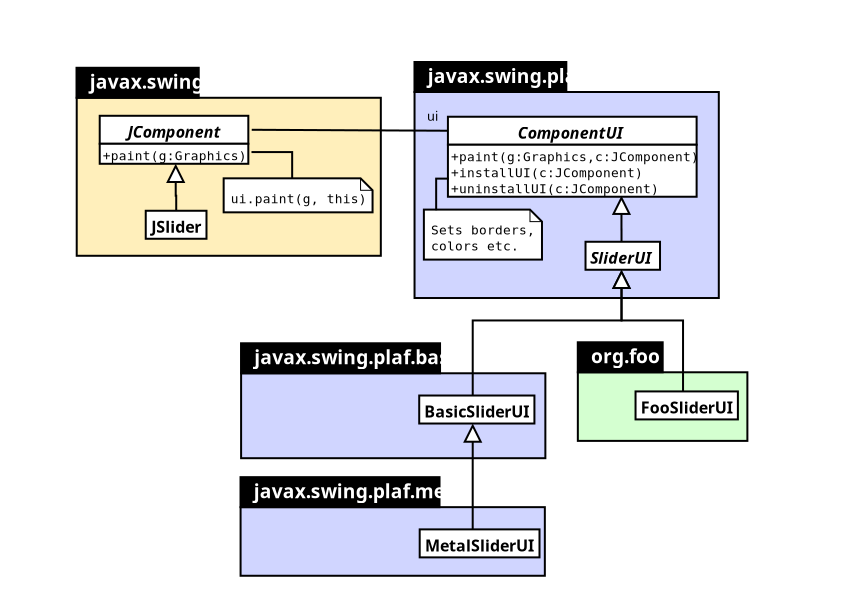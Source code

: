 <?xml version="1.0" encoding="UTF-8"?>
<dia:diagram xmlns:dia="http://www.lysator.liu.se/~alla/dia/"><dia:layer name="Background" visible="true"><dia:object type="Standard - Box" version="0" id="O0"><dia:attribute name="obj_pos"><dia:point val="2.114,0.561"/></dia:attribute><dia:attribute name="obj_bb"><dia:rectangle val="2.064,0.511;44.436,31.166"/></dia:attribute><dia:attribute name="elem_corner"><dia:point val="2.114,0.561"/></dia:attribute><dia:attribute name="elem_width"><dia:real val="42.273"/></dia:attribute><dia:attribute name="elem_height"><dia:real val="30.556"/></dia:attribute><dia:attribute name="border_color"><dia:color val="#ffffff"/></dia:attribute><dia:attribute name="show_background"><dia:boolean val="true"/></dia:attribute></dia:object><dia:object type="Standard - Box" version="0" id="O1"><dia:attribute name="obj_pos"><dia:point val="22.741,5.061"/></dia:attribute><dia:attribute name="obj_bb"><dia:rectangle val="22.691,5.011;38.003,15.411"/></dia:attribute><dia:attribute name="elem_corner"><dia:point val="22.741,5.061"/></dia:attribute><dia:attribute name="elem_width"><dia:real val="15.213"/></dia:attribute><dia:attribute name="elem_height"><dia:real val="10.301"/></dia:attribute><dia:attribute name="inner_color"><dia:color val="#d0d5ff"/></dia:attribute><dia:attribute name="show_background"><dia:boolean val="true"/></dia:attribute></dia:object><dia:object type="Standard - Box" version="0" id="O2"><dia:attribute name="obj_pos"><dia:point val="5.85,5.35"/></dia:attribute><dia:attribute name="obj_bb"><dia:rectangle val="5.8,5.3;21.105,13.3"/></dia:attribute><dia:attribute name="elem_corner"><dia:point val="5.85,5.35"/></dia:attribute><dia:attribute name="elem_width"><dia:real val="15.205"/></dia:attribute><dia:attribute name="elem_height"><dia:real val="7.9"/></dia:attribute><dia:attribute name="inner_color"><dia:color val="#ffefbb"/></dia:attribute><dia:attribute name="show_background"><dia:boolean val="true"/></dia:attribute></dia:object><dia:object type="UML - Class" version="0" id="O3"><dia:attribute name="obj_pos"><dia:point val="7,6.25"/></dia:attribute><dia:attribute name="obj_bb"><dia:rectangle val="6.95,6.2;14.65,8.7"/></dia:attribute><dia:attribute name="elem_corner"><dia:point val="7,6.25"/></dia:attribute><dia:attribute name="elem_width"><dia:real val="7.6"/></dia:attribute><dia:attribute name="elem_height"><dia:real val="2.4"/></dia:attribute><dia:attribute name="name"><dia:string>#JComponent#</dia:string></dia:attribute><dia:attribute name="stereotype"><dia:string>##</dia:string></dia:attribute><dia:attribute name="comment"><dia:string>##</dia:string></dia:attribute><dia:attribute name="abstract"><dia:boolean val="true"/></dia:attribute><dia:attribute name="suppress_attributes"><dia:boolean val="false"/></dia:attribute><dia:attribute name="suppress_operations"><dia:boolean val="false"/></dia:attribute><dia:attribute name="visible_attributes"><dia:boolean val="false"/></dia:attribute><dia:attribute name="visible_operations"><dia:boolean val="true"/></dia:attribute><dia:attribute name="visible_comments"><dia:boolean val="false"/></dia:attribute><dia:attribute name="foreground_color"><dia:color val="#000000"/></dia:attribute><dia:attribute name="background_color"><dia:color val="#ffffff"/></dia:attribute><dia:attribute name="normal_font"><dia:font family="monospace" style="0" name="Courier"/></dia:attribute><dia:attribute name="abstract_font"><dia:font family="monospace" style="88" name="Courier"/></dia:attribute><dia:attribute name="polymorphic_font"><dia:font family="monospace" style="8" name="Courier"/></dia:attribute><dia:attribute name="classname_font"><dia:font family="sans" style="80" name="Courier"/></dia:attribute><dia:attribute name="abstract_classname_font"><dia:font family="sans" style="88" name="Courier"/></dia:attribute><dia:attribute name="comment_font"><dia:font family="sans" style="8" name="Courier"/></dia:attribute><dia:attribute name="font_height"><dia:real val="0.8"/></dia:attribute><dia:attribute name="polymorphic_font_height"><dia:real val="0.8"/></dia:attribute><dia:attribute name="abstract_font_height"><dia:real val="0.8"/></dia:attribute><dia:attribute name="classname_font_height"><dia:real val="1"/></dia:attribute><dia:attribute name="abstract_classname_font_height"><dia:real val="1"/></dia:attribute><dia:attribute name="comment_font_height"><dia:real val="1"/></dia:attribute><dia:attribute name="attributes"/><dia:attribute name="operations"><dia:composite type="umloperation"><dia:attribute name="name"><dia:string>#paint#</dia:string></dia:attribute><dia:attribute name="stereotype"><dia:string>##</dia:string></dia:attribute><dia:attribute name="type"><dia:string>##</dia:string></dia:attribute><dia:attribute name="visibility"><dia:enum val="0"/></dia:attribute><dia:attribute name="comment"><dia:string>##</dia:string></dia:attribute><dia:attribute name="abstract"><dia:boolean val="false"/></dia:attribute><dia:attribute name="inheritance_type"><dia:enum val="2"/></dia:attribute><dia:attribute name="query"><dia:boolean val="false"/></dia:attribute><dia:attribute name="class_scope"><dia:boolean val="false"/></dia:attribute><dia:attribute name="parameters"><dia:composite type="umlparameter"><dia:attribute name="name"><dia:string>#g#</dia:string></dia:attribute><dia:attribute name="type"><dia:string>#Graphics#</dia:string></dia:attribute><dia:attribute name="value"><dia:string>##</dia:string></dia:attribute><dia:attribute name="comment"><dia:string>##</dia:string></dia:attribute><dia:attribute name="kind"><dia:enum val="0"/></dia:attribute></dia:composite></dia:attribute></dia:composite></dia:attribute><dia:attribute name="template"><dia:boolean val="false"/></dia:attribute><dia:attribute name="templates"/></dia:object><dia:object type="UML - Class" version="0" id="O4"><dia:attribute name="obj_pos"><dia:point val="9.301,10.999"/></dia:attribute><dia:attribute name="obj_bb"><dia:rectangle val="9.251,10.95;12.4,12.45"/></dia:attribute><dia:attribute name="elem_corner"><dia:point val="9.301,10.999"/></dia:attribute><dia:attribute name="elem_width"><dia:real val="3.05"/></dia:attribute><dia:attribute name="elem_height"><dia:real val="1.4"/></dia:attribute><dia:attribute name="name"><dia:string>#JSlider#</dia:string></dia:attribute><dia:attribute name="stereotype"><dia:string>##</dia:string></dia:attribute><dia:attribute name="comment"><dia:string>##</dia:string></dia:attribute><dia:attribute name="abstract"><dia:boolean val="false"/></dia:attribute><dia:attribute name="suppress_attributes"><dia:boolean val="false"/></dia:attribute><dia:attribute name="suppress_operations"><dia:boolean val="false"/></dia:attribute><dia:attribute name="visible_attributes"><dia:boolean val="false"/></dia:attribute><dia:attribute name="visible_operations"><dia:boolean val="false"/></dia:attribute><dia:attribute name="visible_comments"><dia:boolean val="false"/></dia:attribute><dia:attribute name="foreground_color"><dia:color val="#000000"/></dia:attribute><dia:attribute name="background_color"><dia:color val="#ffffff"/></dia:attribute><dia:attribute name="normal_font"><dia:font family="monospace" style="0" name="Courier"/></dia:attribute><dia:attribute name="abstract_font"><dia:font family="monospace" style="88" name="Courier"/></dia:attribute><dia:attribute name="polymorphic_font"><dia:font family="monospace" style="8" name="Courier"/></dia:attribute><dia:attribute name="classname_font"><dia:font family="sans" style="80" name="Courier"/></dia:attribute><dia:attribute name="abstract_classname_font"><dia:font family="sans" style="88" name="Courier"/></dia:attribute><dia:attribute name="comment_font"><dia:font family="sans" style="8" name="Courier"/></dia:attribute><dia:attribute name="font_height"><dia:real val="0.8"/></dia:attribute><dia:attribute name="polymorphic_font_height"><dia:real val="0.8"/></dia:attribute><dia:attribute name="abstract_font_height"><dia:real val="0.8"/></dia:attribute><dia:attribute name="classname_font_height"><dia:real val="1"/></dia:attribute><dia:attribute name="abstract_classname_font_height"><dia:real val="1"/></dia:attribute><dia:attribute name="comment_font_height"><dia:real val="1"/></dia:attribute><dia:attribute name="attributes"/><dia:attribute name="operations"/><dia:attribute name="template"><dia:boolean val="false"/></dia:attribute><dia:attribute name="templates"/></dia:object><dia:object type="UML - Generalization" version="0" id="O5"><dia:attribute name="obj_pos"><dia:point val="10.8,8.65"/></dia:attribute><dia:attribute name="obj_bb"><dia:rectangle val="9.95,8.6;11.65,11.05"/></dia:attribute><dia:attribute name="orth_points"><dia:point val="10.8,8.65"/><dia:point val="10.8,10.247"/><dia:point val="10.825,10.247"/><dia:point val="10.825,10.999"/></dia:attribute><dia:attribute name="orth_orient"><dia:enum val="1"/><dia:enum val="0"/><dia:enum val="1"/></dia:attribute><dia:attribute name="name"><dia:string>##</dia:string></dia:attribute><dia:attribute name="stereotype"><dia:string>##</dia:string></dia:attribute><dia:connections><dia:connection handle="0" to="O3" connection="6"/><dia:connection handle="1" to="O4" connection="1"/></dia:connections></dia:object><dia:object type="UML - Class" version="0" id="O6"><dia:attribute name="obj_pos"><dia:point val="24.41,6.298"/></dia:attribute><dia:attribute name="obj_bb"><dia:rectangle val="24.36,6.248;36.61,10.348"/></dia:attribute><dia:attribute name="elem_corner"><dia:point val="24.41,6.298"/></dia:attribute><dia:attribute name="elem_width"><dia:real val="12.15"/></dia:attribute><dia:attribute name="elem_height"><dia:real val="4"/></dia:attribute><dia:attribute name="name"><dia:string>#ComponentUI #</dia:string></dia:attribute><dia:attribute name="stereotype"><dia:string>##</dia:string></dia:attribute><dia:attribute name="comment"><dia:string>##</dia:string></dia:attribute><dia:attribute name="abstract"><dia:boolean val="true"/></dia:attribute><dia:attribute name="suppress_attributes"><dia:boolean val="false"/></dia:attribute><dia:attribute name="suppress_operations"><dia:boolean val="false"/></dia:attribute><dia:attribute name="visible_attributes"><dia:boolean val="false"/></dia:attribute><dia:attribute name="visible_operations"><dia:boolean val="true"/></dia:attribute><dia:attribute name="visible_comments"><dia:boolean val="false"/></dia:attribute><dia:attribute name="foreground_color"><dia:color val="#000000"/></dia:attribute><dia:attribute name="background_color"><dia:color val="#ffffff"/></dia:attribute><dia:attribute name="normal_font"><dia:font family="monospace" style="0" name="Courier"/></dia:attribute><dia:attribute name="abstract_font"><dia:font family="monospace" style="88" name="Courier"/></dia:attribute><dia:attribute name="polymorphic_font"><dia:font family="monospace" style="8" name="Courier"/></dia:attribute><dia:attribute name="classname_font"><dia:font family="sans" style="80" name="Courier"/></dia:attribute><dia:attribute name="abstract_classname_font"><dia:font family="sans" style="88" name="Courier"/></dia:attribute><dia:attribute name="comment_font"><dia:font family="sans" style="8" name="Courier"/></dia:attribute><dia:attribute name="font_height"><dia:real val="0.8"/></dia:attribute><dia:attribute name="polymorphic_font_height"><dia:real val="0.8"/></dia:attribute><dia:attribute name="abstract_font_height"><dia:real val="0.8"/></dia:attribute><dia:attribute name="classname_font_height"><dia:real val="1"/></dia:attribute><dia:attribute name="abstract_classname_font_height"><dia:real val="1"/></dia:attribute><dia:attribute name="comment_font_height"><dia:real val="1"/></dia:attribute><dia:attribute name="attributes"/><dia:attribute name="operations"><dia:composite type="umloperation"><dia:attribute name="name"><dia:string>#paint#</dia:string></dia:attribute><dia:attribute name="stereotype"><dia:string>##</dia:string></dia:attribute><dia:attribute name="type"><dia:string>##</dia:string></dia:attribute><dia:attribute name="visibility"><dia:enum val="0"/></dia:attribute><dia:attribute name="comment"><dia:string>##</dia:string></dia:attribute><dia:attribute name="abstract"><dia:boolean val="false"/></dia:attribute><dia:attribute name="inheritance_type"><dia:enum val="2"/></dia:attribute><dia:attribute name="query"><dia:boolean val="false"/></dia:attribute><dia:attribute name="class_scope"><dia:boolean val="false"/></dia:attribute><dia:attribute name="parameters"><dia:composite type="umlparameter"><dia:attribute name="name"><dia:string>#g#</dia:string></dia:attribute><dia:attribute name="type"><dia:string>#Graphics#</dia:string></dia:attribute><dia:attribute name="value"><dia:string>##</dia:string></dia:attribute><dia:attribute name="comment"><dia:string>##</dia:string></dia:attribute><dia:attribute name="kind"><dia:enum val="0"/></dia:attribute></dia:composite><dia:composite type="umlparameter"><dia:attribute name="name"><dia:string>#c#</dia:string></dia:attribute><dia:attribute name="type"><dia:string>#JComponent#</dia:string></dia:attribute><dia:attribute name="value"><dia:string>##</dia:string></dia:attribute><dia:attribute name="comment"><dia:string>##</dia:string></dia:attribute><dia:attribute name="kind"><dia:enum val="0"/></dia:attribute></dia:composite></dia:attribute></dia:composite><dia:composite type="umloperation"><dia:attribute name="name"><dia:string>#installUI#</dia:string></dia:attribute><dia:attribute name="stereotype"><dia:string>##</dia:string></dia:attribute><dia:attribute name="type"><dia:string>##</dia:string></dia:attribute><dia:attribute name="visibility"><dia:enum val="0"/></dia:attribute><dia:attribute name="comment"><dia:string>##</dia:string></dia:attribute><dia:attribute name="abstract"><dia:boolean val="false"/></dia:attribute><dia:attribute name="inheritance_type"><dia:enum val="2"/></dia:attribute><dia:attribute name="query"><dia:boolean val="false"/></dia:attribute><dia:attribute name="class_scope"><dia:boolean val="false"/></dia:attribute><dia:attribute name="parameters"><dia:composite type="umlparameter"><dia:attribute name="name"><dia:string>#c#</dia:string></dia:attribute><dia:attribute name="type"><dia:string>#JComponent#</dia:string></dia:attribute><dia:attribute name="value"><dia:string>##</dia:string></dia:attribute><dia:attribute name="comment"><dia:string>##</dia:string></dia:attribute><dia:attribute name="kind"><dia:enum val="0"/></dia:attribute></dia:composite></dia:attribute></dia:composite><dia:composite type="umloperation"><dia:attribute name="name"><dia:string>#uninstallUI#</dia:string></dia:attribute><dia:attribute name="stereotype"><dia:string>##</dia:string></dia:attribute><dia:attribute name="type"><dia:string>##</dia:string></dia:attribute><dia:attribute name="visibility"><dia:enum val="0"/></dia:attribute><dia:attribute name="comment"><dia:string>##</dia:string></dia:attribute><dia:attribute name="abstract"><dia:boolean val="false"/></dia:attribute><dia:attribute name="inheritance_type"><dia:enum val="2"/></dia:attribute><dia:attribute name="query"><dia:boolean val="false"/></dia:attribute><dia:attribute name="class_scope"><dia:boolean val="false"/></dia:attribute><dia:attribute name="parameters"><dia:composite type="umlparameter"><dia:attribute name="name"><dia:string>#c#</dia:string></dia:attribute><dia:attribute name="type"><dia:string>#JComponent#</dia:string></dia:attribute><dia:attribute name="value"><dia:string>##</dia:string></dia:attribute><dia:attribute name="comment"><dia:string>##</dia:string></dia:attribute><dia:attribute name="kind"><dia:enum val="0"/></dia:attribute></dia:composite></dia:attribute></dia:composite></dia:attribute><dia:attribute name="template"><dia:boolean val="false"/></dia:attribute><dia:attribute name="templates"/></dia:object><dia:object type="Standard - Line" version="0" id="O7"><dia:attribute name="obj_pos"><dia:point val="14.6,6.95"/></dia:attribute><dia:attribute name="obj_bb"><dia:rectangle val="14.55,6.9;24.46,7.048"/></dia:attribute><dia:attribute name="conn_endpoints"><dia:point val="14.6,6.95"/><dia:point val="24.41,6.998"/></dia:attribute><dia:attribute name="numcp"><dia:int val="1"/></dia:attribute><dia:connections><dia:connection handle="0" to="O3" connection="4"/><dia:connection handle="1" to="O6" connection="3"/></dia:connections></dia:object><dia:object type="Standard - Text" version="0" id="O8"><dia:attribute name="obj_pos"><dia:point val="23.359,6.5"/></dia:attribute><dia:attribute name="obj_bb"><dia:rectangle val="23.359,5.85;23.859,6.85"/></dia:attribute><dia:attribute name="text"><dia:composite type="text"><dia:attribute name="string"><dia:string>#ui#</dia:string></dia:attribute><dia:attribute name="font"><dia:font family="sans" style="0" name="Courier"/></dia:attribute><dia:attribute name="height"><dia:real val="0.8"/></dia:attribute><dia:attribute name="pos"><dia:point val="23.359,6.5"/></dia:attribute><dia:attribute name="color"><dia:color val="#000000"/></dia:attribute><dia:attribute name="alignment"><dia:enum val="0"/></dia:attribute></dia:composite></dia:attribute></dia:object><dia:object type="UML - Note" version="0" id="O9"><dia:attribute name="obj_pos"><dia:point val="13.197,9.376"/></dia:attribute><dia:attribute name="obj_bb"><dia:rectangle val="13.147,9.326;20.097,11.126"/></dia:attribute><dia:attribute name="elem_corner"><dia:point val="13.197,9.376"/></dia:attribute><dia:attribute name="elem_width"><dia:real val="6.85"/></dia:attribute><dia:attribute name="elem_height"><dia:real val="1.7"/></dia:attribute><dia:attribute name="text"><dia:composite type="text"><dia:attribute name="string"><dia:string>#ui.paint(g, this)#</dia:string></dia:attribute><dia:attribute name="font"><dia:font family="monospace" style="0" name="Courier"/></dia:attribute><dia:attribute name="height"><dia:real val="0.8"/></dia:attribute><dia:attribute name="pos"><dia:point val="13.547,10.676"/></dia:attribute><dia:attribute name="color"><dia:color val="#000000"/></dia:attribute><dia:attribute name="alignment"><dia:enum val="0"/></dia:attribute></dia:composite></dia:attribute></dia:object><dia:object type="Standard - Box" version="0" id="O10"><dia:attribute name="obj_pos"><dia:point val="5.84,3.85"/></dia:attribute><dia:attribute name="obj_bb"><dia:rectangle val="5.79,3.8;12,5.4"/></dia:attribute><dia:attribute name="elem_corner"><dia:point val="5.84,3.85"/></dia:attribute><dia:attribute name="elem_width"><dia:real val="6.11"/></dia:attribute><dia:attribute name="elem_height"><dia:real val="1.5"/></dia:attribute><dia:attribute name="inner_color"><dia:color val="#000000"/></dia:attribute><dia:attribute name="show_background"><dia:boolean val="true"/></dia:attribute></dia:object><dia:object type="Standard - Text" version="0" id="O11"><dia:attribute name="obj_pos"><dia:point val="6.5,4.9"/></dia:attribute><dia:attribute name="obj_bb"><dia:rectangle val="6.5,3.92;11.58,5.46"/></dia:attribute><dia:attribute name="text"><dia:composite type="text"><dia:attribute name="string"><dia:string>#javax.swing#</dia:string></dia:attribute><dia:attribute name="font"><dia:font family="sans" style="80" name="Courier"/></dia:attribute><dia:attribute name="height"><dia:real val="1.2"/></dia:attribute><dia:attribute name="pos"><dia:point val="6.5,4.9"/></dia:attribute><dia:attribute name="color"><dia:color val="#ffffff"/></dia:attribute><dia:attribute name="alignment"><dia:enum val="0"/></dia:attribute></dia:composite></dia:attribute></dia:object><dia:object type="UML - Class" version="0" id="O12"><dia:attribute name="obj_pos"><dia:point val="31.29,12.549"/></dia:attribute><dia:attribute name="obj_bb"><dia:rectangle val="31.24,12.499;34.94,13.999"/></dia:attribute><dia:attribute name="elem_corner"><dia:point val="31.29,12.549"/></dia:attribute><dia:attribute name="elem_width"><dia:real val="3.6"/></dia:attribute><dia:attribute name="elem_height"><dia:real val="1.4"/></dia:attribute><dia:attribute name="name"><dia:string>#SliderUI #</dia:string></dia:attribute><dia:attribute name="stereotype"><dia:string>##</dia:string></dia:attribute><dia:attribute name="comment"><dia:string>##</dia:string></dia:attribute><dia:attribute name="abstract"><dia:boolean val="true"/></dia:attribute><dia:attribute name="suppress_attributes"><dia:boolean val="false"/></dia:attribute><dia:attribute name="suppress_operations"><dia:boolean val="false"/></dia:attribute><dia:attribute name="visible_attributes"><dia:boolean val="false"/></dia:attribute><dia:attribute name="visible_operations"><dia:boolean val="false"/></dia:attribute><dia:attribute name="visible_comments"><dia:boolean val="false"/></dia:attribute><dia:attribute name="foreground_color"><dia:color val="#000000"/></dia:attribute><dia:attribute name="background_color"><dia:color val="#ffffff"/></dia:attribute><dia:attribute name="normal_font"><dia:font family="monospace" style="0" name="Courier"/></dia:attribute><dia:attribute name="abstract_font"><dia:font family="monospace" style="88" name="Courier"/></dia:attribute><dia:attribute name="polymorphic_font"><dia:font family="monospace" style="8" name="Courier"/></dia:attribute><dia:attribute name="classname_font"><dia:font family="sans" style="80" name="Courier"/></dia:attribute><dia:attribute name="abstract_classname_font"><dia:font family="sans" style="88" name="Courier"/></dia:attribute><dia:attribute name="comment_font"><dia:font family="sans" style="8" name="Courier"/></dia:attribute><dia:attribute name="font_height"><dia:real val="0.8"/></dia:attribute><dia:attribute name="polymorphic_font_height"><dia:real val="0.8"/></dia:attribute><dia:attribute name="abstract_font_height"><dia:real val="0.8"/></dia:attribute><dia:attribute name="classname_font_height"><dia:real val="1"/></dia:attribute><dia:attribute name="abstract_classname_font_height"><dia:real val="1"/></dia:attribute><dia:attribute name="comment_font_height"><dia:real val="1"/></dia:attribute><dia:attribute name="attributes"/><dia:attribute name="operations"/><dia:attribute name="template"><dia:boolean val="false"/></dia:attribute><dia:attribute name="templates"/></dia:object><dia:object type="UML - Generalization" version="0" id="O13"><dia:attribute name="obj_pos"><dia:point val="33.087,10.247"/></dia:attribute><dia:attribute name="obj_bb"><dia:rectangle val="32.237,10.197;33.937,12.682"/></dia:attribute><dia:attribute name="orth_points"><dia:point val="33.087,10.247"/><dia:point val="33.087,11.932"/><dia:point val="33.09,11.932"/><dia:point val="33.09,12.549"/></dia:attribute><dia:attribute name="orth_orient"><dia:enum val="1"/><dia:enum val="0"/><dia:enum val="1"/></dia:attribute><dia:attribute name="name"><dia:string>##</dia:string></dia:attribute><dia:attribute name="stereotype"><dia:string>##</dia:string></dia:attribute><dia:connections><dia:connection handle="1" to="O12" connection="1"/></dia:connections></dia:object><dia:object type="Standard - Box" version="0" id="O14"><dia:attribute name="obj_pos"><dia:point val="22.738,3.561"/></dia:attribute><dia:attribute name="obj_bb"><dia:rectangle val="22.688,3.511;30.38,5.111"/></dia:attribute><dia:attribute name="elem_corner"><dia:point val="22.738,3.561"/></dia:attribute><dia:attribute name="elem_width"><dia:real val="7.592"/></dia:attribute><dia:attribute name="elem_height"><dia:real val="1.5"/></dia:attribute><dia:attribute name="inner_color"><dia:color val="#000000"/></dia:attribute><dia:attribute name="show_background"><dia:boolean val="true"/></dia:attribute></dia:object><dia:object type="Standard - Text" version="0" id="O15"><dia:attribute name="obj_pos"><dia:point val="23.398,4.611"/></dia:attribute><dia:attribute name="obj_bb"><dia:rectangle val="23.398,3.631;30.328,5.171"/></dia:attribute><dia:attribute name="text"><dia:composite type="text"><dia:attribute name="string"><dia:string>#javax.swing.plaf#</dia:string></dia:attribute><dia:attribute name="font"><dia:font family="sans" style="80" name="Courier"/></dia:attribute><dia:attribute name="height"><dia:real val="1.2"/></dia:attribute><dia:attribute name="pos"><dia:point val="23.398,4.611"/></dia:attribute><dia:attribute name="color"><dia:color val="#ffffff"/></dia:attribute><dia:attribute name="alignment"><dia:enum val="0"/></dia:attribute></dia:composite></dia:attribute></dia:object><dia:object type="Standard - Box" version="0" id="O16"><dia:attribute name="obj_pos"><dia:point val="14.069,19.125"/></dia:attribute><dia:attribute name="obj_bb"><dia:rectangle val="14.019,19.076;29.332,23.421"/></dia:attribute><dia:attribute name="elem_corner"><dia:point val="14.069,19.125"/></dia:attribute><dia:attribute name="elem_width"><dia:real val="15.213"/></dia:attribute><dia:attribute name="elem_height"><dia:real val="4.246"/></dia:attribute><dia:attribute name="inner_color"><dia:color val="#d0d5ff"/></dia:attribute><dia:attribute name="show_background"><dia:boolean val="true"/></dia:attribute></dia:object><dia:object type="UML - Class" version="0" id="O17"><dia:attribute name="obj_pos"><dia:point val="22.975,20.237"/></dia:attribute><dia:attribute name="obj_bb"><dia:rectangle val="22.925,20.187;28.375,21.687"/></dia:attribute><dia:attribute name="elem_corner"><dia:point val="22.975,20.237"/></dia:attribute><dia:attribute name="elem_width"><dia:real val="5.35"/></dia:attribute><dia:attribute name="elem_height"><dia:real val="1.4"/></dia:attribute><dia:attribute name="name"><dia:string>#BasicSliderUI#</dia:string></dia:attribute><dia:attribute name="stereotype"><dia:string>##</dia:string></dia:attribute><dia:attribute name="comment"><dia:string>##</dia:string></dia:attribute><dia:attribute name="abstract"><dia:boolean val="false"/></dia:attribute><dia:attribute name="suppress_attributes"><dia:boolean val="false"/></dia:attribute><dia:attribute name="suppress_operations"><dia:boolean val="false"/></dia:attribute><dia:attribute name="visible_attributes"><dia:boolean val="false"/></dia:attribute><dia:attribute name="visible_operations"><dia:boolean val="false"/></dia:attribute><dia:attribute name="visible_comments"><dia:boolean val="false"/></dia:attribute><dia:attribute name="foreground_color"><dia:color val="#000000"/></dia:attribute><dia:attribute name="background_color"><dia:color val="#ffffff"/></dia:attribute><dia:attribute name="normal_font"><dia:font family="monospace" style="0" name="Courier"/></dia:attribute><dia:attribute name="abstract_font"><dia:font family="monospace" style="88" name="Courier"/></dia:attribute><dia:attribute name="polymorphic_font"><dia:font family="monospace" style="8" name="Courier"/></dia:attribute><dia:attribute name="classname_font"><dia:font family="sans" style="80" name="Courier"/></dia:attribute><dia:attribute name="abstract_classname_font"><dia:font family="sans" style="88" name="Courier"/></dia:attribute><dia:attribute name="comment_font"><dia:font family="sans" style="8" name="Courier"/></dia:attribute><dia:attribute name="font_height"><dia:real val="0.8"/></dia:attribute><dia:attribute name="polymorphic_font_height"><dia:real val="0.8"/></dia:attribute><dia:attribute name="abstract_font_height"><dia:real val="0.8"/></dia:attribute><dia:attribute name="classname_font_height"><dia:real val="1"/></dia:attribute><dia:attribute name="abstract_classname_font_height"><dia:real val="1"/></dia:attribute><dia:attribute name="comment_font_height"><dia:real val="1"/></dia:attribute><dia:attribute name="attributes"/><dia:attribute name="operations"/><dia:attribute name="template"><dia:boolean val="false"/></dia:attribute><dia:attribute name="templates"/></dia:object><dia:object type="UML - Generalization" version="0" id="O18"><dia:attribute name="obj_pos"><dia:point val="33.09,13.949"/></dia:attribute><dia:attribute name="obj_bb"><dia:rectangle val="25.6,13.899;33.94,20.287"/></dia:attribute><dia:attribute name="orth_points"><dia:point val="33.09,13.949"/><dia:point val="33.09,16.484"/><dia:point val="25.65,16.484"/><dia:point val="25.65,20.237"/></dia:attribute><dia:attribute name="orth_orient"><dia:enum val="1"/><dia:enum val="0"/><dia:enum val="1"/></dia:attribute><dia:attribute name="name"><dia:string>##</dia:string></dia:attribute><dia:attribute name="stereotype"><dia:string>##</dia:string></dia:attribute><dia:connections><dia:connection handle="0" to="O12" connection="6"/><dia:connection handle="1" to="O17" connection="1"/></dia:connections></dia:object><dia:object type="Standard - Box" version="0" id="O19"><dia:attribute name="obj_pos"><dia:point val="14.066,17.625"/></dia:attribute><dia:attribute name="obj_bb"><dia:rectangle val="14.016,17.576;24.066,19.175"/></dia:attribute><dia:attribute name="elem_corner"><dia:point val="14.066,17.625"/></dia:attribute><dia:attribute name="elem_width"><dia:real val="9.95"/></dia:attribute><dia:attribute name="elem_height"><dia:real val="1.5"/></dia:attribute><dia:attribute name="inner_color"><dia:color val="#000000"/></dia:attribute><dia:attribute name="show_background"><dia:boolean val="true"/></dia:attribute></dia:object><dia:object type="Standard - Text" version="0" id="O20"><dia:attribute name="obj_pos"><dia:point val="14.726,18.675"/></dia:attribute><dia:attribute name="obj_bb"><dia:rectangle val="14.726,17.695;24.206,19.235"/></dia:attribute><dia:attribute name="text"><dia:composite type="text"><dia:attribute name="string"><dia:string>#javax.swing.plaf.basic#</dia:string></dia:attribute><dia:attribute name="font"><dia:font family="sans" style="80" name="Courier"/></dia:attribute><dia:attribute name="height"><dia:real val="1.2"/></dia:attribute><dia:attribute name="pos"><dia:point val="14.726,18.675"/></dia:attribute><dia:attribute name="color"><dia:color val="#ffffff"/></dia:attribute><dia:attribute name="alignment"><dia:enum val="0"/></dia:attribute></dia:composite></dia:attribute></dia:object><dia:object type="Standard - Box" version="0" id="O21"><dia:attribute name="obj_pos"><dia:point val="30.906,19.075"/></dia:attribute><dia:attribute name="obj_bb"><dia:rectangle val="30.856,19.024;39.433,22.554"/></dia:attribute><dia:attribute name="elem_corner"><dia:point val="30.906,19.075"/></dia:attribute><dia:attribute name="elem_width"><dia:real val="8.477"/></dia:attribute><dia:attribute name="elem_height"><dia:real val="3.43"/></dia:attribute><dia:attribute name="inner_color"><dia:color val="#d4ffd0"/></dia:attribute><dia:attribute name="show_background"><dia:boolean val="true"/></dia:attribute></dia:object><dia:object type="UML - Class" version="0" id="O22"><dia:attribute name="obj_pos"><dia:point val="33.791,20.032"/></dia:attribute><dia:attribute name="obj_bb"><dia:rectangle val="33.741,19.983;38.591,21.483"/></dia:attribute><dia:attribute name="elem_corner"><dia:point val="33.791,20.032"/></dia:attribute><dia:attribute name="elem_width"><dia:real val="4.75"/></dia:attribute><dia:attribute name="elem_height"><dia:real val="1.4"/></dia:attribute><dia:attribute name="name"><dia:string>#FooSliderUI#</dia:string></dia:attribute><dia:attribute name="stereotype"><dia:string>##</dia:string></dia:attribute><dia:attribute name="comment"><dia:string>##</dia:string></dia:attribute><dia:attribute name="abstract"><dia:boolean val="false"/></dia:attribute><dia:attribute name="suppress_attributes"><dia:boolean val="false"/></dia:attribute><dia:attribute name="suppress_operations"><dia:boolean val="false"/></dia:attribute><dia:attribute name="visible_attributes"><dia:boolean val="false"/></dia:attribute><dia:attribute name="visible_operations"><dia:boolean val="false"/></dia:attribute><dia:attribute name="visible_comments"><dia:boolean val="false"/></dia:attribute><dia:attribute name="foreground_color"><dia:color val="#000000"/></dia:attribute><dia:attribute name="background_color"><dia:color val="#ffffff"/></dia:attribute><dia:attribute name="normal_font"><dia:font family="monospace" style="0" name="Courier"/></dia:attribute><dia:attribute name="abstract_font"><dia:font family="monospace" style="88" name="Courier"/></dia:attribute><dia:attribute name="polymorphic_font"><dia:font family="monospace" style="8" name="Courier"/></dia:attribute><dia:attribute name="classname_font"><dia:font family="sans" style="80" name="Courier"/></dia:attribute><dia:attribute name="abstract_classname_font"><dia:font family="sans" style="88" name="Courier"/></dia:attribute><dia:attribute name="comment_font"><dia:font family="sans" style="8" name="Courier"/></dia:attribute><dia:attribute name="font_height"><dia:real val="0.8"/></dia:attribute><dia:attribute name="polymorphic_font_height"><dia:real val="0.8"/></dia:attribute><dia:attribute name="abstract_font_height"><dia:real val="0.8"/></dia:attribute><dia:attribute name="classname_font_height"><dia:real val="1"/></dia:attribute><dia:attribute name="abstract_classname_font_height"><dia:real val="1"/></dia:attribute><dia:attribute name="comment_font_height"><dia:real val="1"/></dia:attribute><dia:attribute name="attributes"/><dia:attribute name="operations"/><dia:attribute name="template"><dia:boolean val="false"/></dia:attribute><dia:attribute name="templates"/></dia:object><dia:object type="Standard - Box" version="0" id="O23"><dia:attribute name="obj_pos"><dia:point val="30.903,17.575"/></dia:attribute><dia:attribute name="obj_bb"><dia:rectangle val="30.853,17.524;35.198,19.125"/></dia:attribute><dia:attribute name="elem_corner"><dia:point val="30.903,17.575"/></dia:attribute><dia:attribute name="elem_width"><dia:real val="4.245"/></dia:attribute><dia:attribute name="elem_height"><dia:real val="1.5"/></dia:attribute><dia:attribute name="inner_color"><dia:color val="#000000"/></dia:attribute><dia:attribute name="show_background"><dia:boolean val="true"/></dia:attribute></dia:object><dia:object type="Standard - Text" version="0" id="O24"><dia:attribute name="obj_pos"><dia:point val="31.563,18.625"/></dia:attribute><dia:attribute name="obj_bb"><dia:rectangle val="31.533,17.645;34.663,19.184"/></dia:attribute><dia:attribute name="text"><dia:composite type="text"><dia:attribute name="string"><dia:string>#org.foo#</dia:string></dia:attribute><dia:attribute name="font"><dia:font family="sans" style="80" name="Courier"/></dia:attribute><dia:attribute name="height"><dia:real val="1.2"/></dia:attribute><dia:attribute name="pos"><dia:point val="31.563,18.625"/></dia:attribute><dia:attribute name="color"><dia:color val="#ffffff"/></dia:attribute><dia:attribute name="alignment"><dia:enum val="0"/></dia:attribute></dia:composite></dia:attribute></dia:object><dia:object type="UML - Generalization" version="0" id="O25"><dia:attribute name="obj_pos"><dia:point val="33.09,13.949"/></dia:attribute><dia:attribute name="obj_bb"><dia:rectangle val="32.24,13.899;36.216,20.082"/></dia:attribute><dia:attribute name="orth_points"><dia:point val="33.09,13.949"/><dia:point val="33.09,16.484"/><dia:point val="36.166,16.484"/><dia:point val="36.166,20.032"/></dia:attribute><dia:attribute name="orth_orient"><dia:enum val="1"/><dia:enum val="0"/><dia:enum val="1"/></dia:attribute><dia:attribute name="name"><dia:string>##</dia:string></dia:attribute><dia:attribute name="stereotype"><dia:string>##</dia:string></dia:attribute><dia:connections><dia:connection handle="0" to="O12" connection="6"/><dia:connection handle="1" to="O22" connection="1"/></dia:connections></dia:object><dia:object type="UML - Note" version="0" id="O26"><dia:attribute name="obj_pos"><dia:point val="23.208,10.942"/></dia:attribute><dia:attribute name="obj_bb"><dia:rectangle val="23.158,10.892;28.708,13.492"/></dia:attribute><dia:attribute name="elem_corner"><dia:point val="23.208,10.942"/></dia:attribute><dia:attribute name="elem_width"><dia:real val="5.45"/></dia:attribute><dia:attribute name="elem_height"><dia:real val="2.5"/></dia:attribute><dia:attribute name="text"><dia:composite type="text"><dia:attribute name="string"><dia:string>#Sets borders,
colors etc.#</dia:string></dia:attribute><dia:attribute name="font"><dia:font family="monospace" style="0" name="Courier"/></dia:attribute><dia:attribute name="height"><dia:real val="0.8"/></dia:attribute><dia:attribute name="pos"><dia:point val="23.558,12.242"/></dia:attribute><dia:attribute name="color"><dia:color val="#000000"/></dia:attribute><dia:attribute name="alignment"><dia:enum val="0"/></dia:attribute></dia:composite></dia:attribute></dia:object><dia:object type="Standard - ZigZagLine" version="0" id="O27"><dia:attribute name="obj_pos"><dia:point val="23.822,10.973"/></dia:attribute><dia:attribute name="obj_bb"><dia:rectangle val="23.772,9.342;24.46,11.024"/></dia:attribute><dia:attribute name="orth_points"><dia:point val="23.822,10.973"/><dia:point val="23.822,9.392"/><dia:point val="24.41,9.392"/><dia:point val="24.41,9.398"/></dia:attribute><dia:attribute name="orth_orient"><dia:enum val="1"/><dia:enum val="0"/><dia:enum val="1"/></dia:attribute><dia:connections><dia:connection handle="1" to="O6" connection="10"/></dia:connections></dia:object><dia:object type="Standard - Box" version="0" id="O28"><dia:attribute name="obj_pos"><dia:point val="14.043,25.819"/></dia:attribute><dia:attribute name="obj_bb"><dia:rectangle val="13.993,25.769;29.305,29.299"/></dia:attribute><dia:attribute name="elem_corner"><dia:point val="14.043,25.819"/></dia:attribute><dia:attribute name="elem_width"><dia:real val="15.213"/></dia:attribute><dia:attribute name="elem_height"><dia:real val="3.43"/></dia:attribute><dia:attribute name="inner_color"><dia:color val="#d0d5ff"/></dia:attribute><dia:attribute name="show_background"><dia:boolean val="true"/></dia:attribute></dia:object><dia:object type="UML - Class" version="0" id="O29"><dia:attribute name="obj_pos"><dia:point val="22.999,26.93"/></dia:attribute><dia:attribute name="obj_bb"><dia:rectangle val="22.949,26.881;28.349,28.381"/></dia:attribute><dia:attribute name="elem_corner"><dia:point val="22.999,26.93"/></dia:attribute><dia:attribute name="elem_width"><dia:real val="5.3"/></dia:attribute><dia:attribute name="elem_height"><dia:real val="1.4"/></dia:attribute><dia:attribute name="name"><dia:string>#MetalSliderUI#</dia:string></dia:attribute><dia:attribute name="stereotype"><dia:string>##</dia:string></dia:attribute><dia:attribute name="comment"><dia:string>##</dia:string></dia:attribute><dia:attribute name="abstract"><dia:boolean val="false"/></dia:attribute><dia:attribute name="suppress_attributes"><dia:boolean val="false"/></dia:attribute><dia:attribute name="suppress_operations"><dia:boolean val="false"/></dia:attribute><dia:attribute name="visible_attributes"><dia:boolean val="false"/></dia:attribute><dia:attribute name="visible_operations"><dia:boolean val="false"/></dia:attribute><dia:attribute name="visible_comments"><dia:boolean val="false"/></dia:attribute><dia:attribute name="foreground_color"><dia:color val="#000000"/></dia:attribute><dia:attribute name="background_color"><dia:color val="#ffffff"/></dia:attribute><dia:attribute name="normal_font"><dia:font family="monospace" style="0" name="Courier"/></dia:attribute><dia:attribute name="abstract_font"><dia:font family="monospace" style="88" name="Courier"/></dia:attribute><dia:attribute name="polymorphic_font"><dia:font family="monospace" style="8" name="Courier"/></dia:attribute><dia:attribute name="classname_font"><dia:font family="sans" style="80" name="Courier"/></dia:attribute><dia:attribute name="abstract_classname_font"><dia:font family="sans" style="88" name="Courier"/></dia:attribute><dia:attribute name="comment_font"><dia:font family="sans" style="8" name="Courier"/></dia:attribute><dia:attribute name="font_height"><dia:real val="0.8"/></dia:attribute><dia:attribute name="polymorphic_font_height"><dia:real val="0.8"/></dia:attribute><dia:attribute name="abstract_font_height"><dia:real val="0.8"/></dia:attribute><dia:attribute name="classname_font_height"><dia:real val="1"/></dia:attribute><dia:attribute name="abstract_classname_font_height"><dia:real val="1"/></dia:attribute><dia:attribute name="comment_font_height"><dia:real val="1"/></dia:attribute><dia:attribute name="attributes"/><dia:attribute name="operations"/><dia:attribute name="template"><dia:boolean val="false"/></dia:attribute><dia:attribute name="templates"/></dia:object><dia:object type="Standard - Box" version="0" id="O30"><dia:attribute name="obj_pos"><dia:point val="14.04,24.319"/></dia:attribute><dia:attribute name="obj_bb"><dia:rectangle val="13.99,24.269;24.04,25.869"/></dia:attribute><dia:attribute name="elem_corner"><dia:point val="14.04,24.319"/></dia:attribute><dia:attribute name="elem_width"><dia:real val="9.95"/></dia:attribute><dia:attribute name="elem_height"><dia:real val="1.5"/></dia:attribute><dia:attribute name="inner_color"><dia:color val="#000000"/></dia:attribute><dia:attribute name="show_background"><dia:boolean val="true"/></dia:attribute></dia:object><dia:object type="Standard - Text" version="0" id="O31"><dia:attribute name="obj_pos"><dia:point val="14.7,25.369"/></dia:attribute><dia:attribute name="obj_bb"><dia:rectangle val="14.7,24.389;24.23,25.929"/></dia:attribute><dia:attribute name="text"><dia:composite type="text"><dia:attribute name="string"><dia:string>#javax.swing.plaf.metal#</dia:string></dia:attribute><dia:attribute name="font"><dia:font family="sans" style="80" name="Courier"/></dia:attribute><dia:attribute name="height"><dia:real val="1.2"/></dia:attribute><dia:attribute name="pos"><dia:point val="14.7,25.369"/></dia:attribute><dia:attribute name="color"><dia:color val="#ffffff"/></dia:attribute><dia:attribute name="alignment"><dia:enum val="0"/></dia:attribute></dia:composite></dia:attribute></dia:object><dia:object type="UML - Generalization" version="0" id="O32"><dia:attribute name="obj_pos"><dia:point val="25.65,21.637"/></dia:attribute><dia:attribute name="obj_bb"><dia:rectangle val="24.8,21.587;26.5,26.98"/></dia:attribute><dia:attribute name="orth_points"><dia:point val="25.65,21.637"/><dia:point val="25.65,23.351"/><dia:point val="25.649,23.351"/><dia:point val="25.649,26.93"/></dia:attribute><dia:attribute name="orth_orient"><dia:enum val="1"/><dia:enum val="0"/><dia:enum val="1"/></dia:attribute><dia:attribute name="name"><dia:string>##</dia:string></dia:attribute><dia:attribute name="stereotype"><dia:string>##</dia:string></dia:attribute><dia:connections><dia:connection handle="0" to="O17" connection="6"/><dia:connection handle="1" to="O29" connection="1"/></dia:connections></dia:object><dia:object type="Standard - ZigZagLine" version="0" id="O33"><dia:attribute name="obj_pos"><dia:point val="16.622,9.376"/></dia:attribute><dia:attribute name="obj_bb"><dia:rectangle val="14.588,7.964;16.672,9.426"/></dia:attribute><dia:attribute name="orth_points"><dia:point val="16.622,9.376"/><dia:point val="16.622,8.065"/><dia:point val="14.638,8.065"/><dia:point val="14.638,8.014"/></dia:attribute><dia:attribute name="orth_orient"><dia:enum val="1"/><dia:enum val="0"/><dia:enum val="1"/></dia:attribute><dia:connections><dia:connection handle="0" to="O9" connection="1"/></dia:connections></dia:object></dia:layer></dia:diagram>
